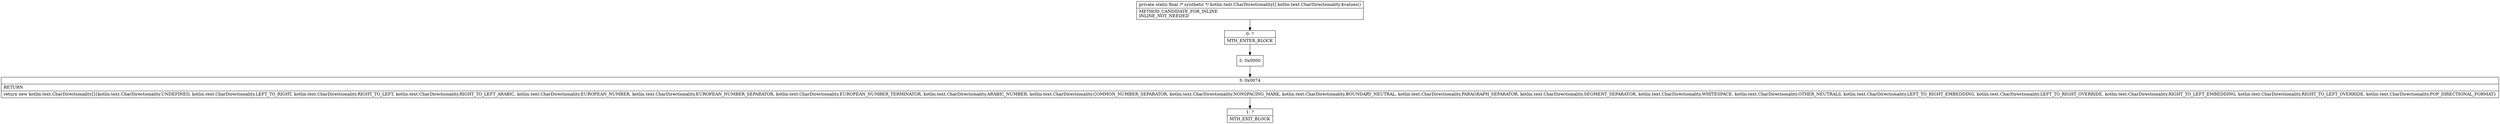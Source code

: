 digraph "CFG forkotlin.text.CharDirectionality.$values()[Lkotlin\/text\/CharDirectionality;" {
Node_0 [shape=record,label="{0\:\ ?|MTH_ENTER_BLOCK\l}"];
Node_2 [shape=record,label="{2\:\ 0x0000}"];
Node_3 [shape=record,label="{3\:\ 0x0074|RETURN\l|return new kotlin.text.CharDirectionality[]\{kotlin.text.CharDirectionality.UNDEFINED, kotlin.text.CharDirectionality.LEFT_TO_RIGHT, kotlin.text.CharDirectionality.RIGHT_TO_LEFT, kotlin.text.CharDirectionality.RIGHT_TO_LEFT_ARABIC, kotlin.text.CharDirectionality.EUROPEAN_NUMBER, kotlin.text.CharDirectionality.EUROPEAN_NUMBER_SEPARATOR, kotlin.text.CharDirectionality.EUROPEAN_NUMBER_TERMINATOR, kotlin.text.CharDirectionality.ARABIC_NUMBER, kotlin.text.CharDirectionality.COMMON_NUMBER_SEPARATOR, kotlin.text.CharDirectionality.NONSPACING_MARK, kotlin.text.CharDirectionality.BOUNDARY_NEUTRAL, kotlin.text.CharDirectionality.PARAGRAPH_SEPARATOR, kotlin.text.CharDirectionality.SEGMENT_SEPARATOR, kotlin.text.CharDirectionality.WHITESPACE, kotlin.text.CharDirectionality.OTHER_NEUTRALS, kotlin.text.CharDirectionality.LEFT_TO_RIGHT_EMBEDDING, kotlin.text.CharDirectionality.LEFT_TO_RIGHT_OVERRIDE, kotlin.text.CharDirectionality.RIGHT_TO_LEFT_EMBEDDING, kotlin.text.CharDirectionality.RIGHT_TO_LEFT_OVERRIDE, kotlin.text.CharDirectionality.POP_DIRECTIONAL_FORMAT\}\l}"];
Node_1 [shape=record,label="{1\:\ ?|MTH_EXIT_BLOCK\l}"];
MethodNode[shape=record,label="{private static final \/* synthetic *\/ kotlin.text.CharDirectionality[] kotlin.text.CharDirectionality.$values()  | METHOD_CANDIDATE_FOR_INLINE\lINLINE_NOT_NEEDED\l}"];
MethodNode -> Node_0;Node_0 -> Node_2;
Node_2 -> Node_3;
Node_3 -> Node_1;
}

